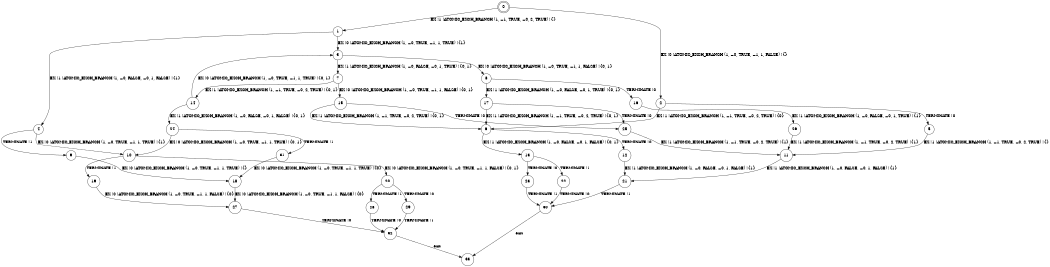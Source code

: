digraph BCG {
size = "7, 10.5";
center = TRUE;
node [shape = circle];
0 [peripheries = 2];
0 -> 1 [label = "EX !1 !ATOMIC_EXCH_BRANCH (1, +1, TRUE, +0, 2, TRUE) !{}"];
0 -> 2 [label = "EX !0 !ATOMIC_EXCH_BRANCH (1, +0, TRUE, +1, 1, FALSE) !{}"];
1 -> 3 [label = "EX !0 !ATOMIC_EXCH_BRANCH (1, +0, TRUE, +1, 1, TRUE) !{1}"];
1 -> 4 [label = "EX !1 !ATOMIC_EXCH_BRANCH (1, +0, FALSE, +0, 1, FALSE) !{1}"];
2 -> 5 [label = "TERMINATE !0"];
2 -> 6 [label = "EX !1 !ATOMIC_EXCH_BRANCH (1, +1, TRUE, +0, 2, TRUE) !{0}"];
3 -> 7 [label = "EX !1 !ATOMIC_EXCH_BRANCH (1, +0, FALSE, +0, 1, TRUE) !{0, 1}"];
3 -> 8 [label = "EX !0 !ATOMIC_EXCH_BRANCH (1, +0, TRUE, +1, 1, FALSE) !{0, 1}"];
4 -> 9 [label = "TERMINATE !1"];
4 -> 10 [label = "EX !0 !ATOMIC_EXCH_BRANCH (1, +0, TRUE, +1, 1, TRUE) !{1}"];
5 -> 11 [label = "EX !1 !ATOMIC_EXCH_BRANCH (1, +1, TRUE, +0, 2, TRUE) !{}"];
6 -> 12 [label = "TERMINATE !0"];
6 -> 13 [label = "EX !1 !ATOMIC_EXCH_BRANCH (1, +0, FALSE, +0, 1, FALSE) !{0, 1}"];
7 -> 14 [label = "EX !1 !ATOMIC_EXCH_BRANCH (1, +1, TRUE, +0, 2, TRUE) !{0, 1}"];
7 -> 15 [label = "EX !0 !ATOMIC_EXCH_BRANCH (1, +0, TRUE, +1, 1, FALSE) !{0, 1}"];
8 -> 16 [label = "TERMINATE !0"];
8 -> 17 [label = "EX !1 !ATOMIC_EXCH_BRANCH (1, +0, FALSE, +0, 1, TRUE) !{0, 1}"];
9 -> 18 [label = "EX !0 !ATOMIC_EXCH_BRANCH (1, +0, TRUE, +1, 1, TRUE) !{}"];
10 -> 19 [label = "TERMINATE !1"];
10 -> 20 [label = "EX !0 !ATOMIC_EXCH_BRANCH (1, +0, TRUE, +1, 1, FALSE) !{0, 1}"];
11 -> 21 [label = "EX !1 !ATOMIC_EXCH_BRANCH (1, +0, FALSE, +0, 1, FALSE) !{1}"];
12 -> 21 [label = "EX !1 !ATOMIC_EXCH_BRANCH (1, +0, FALSE, +0, 1, FALSE) !{1}"];
13 -> 22 [label = "TERMINATE !1"];
13 -> 23 [label = "TERMINATE !0"];
14 -> 24 [label = "EX !1 !ATOMIC_EXCH_BRANCH (1, +0, FALSE, +0, 1, FALSE) !{0, 1}"];
14 -> 3 [label = "EX !0 !ATOMIC_EXCH_BRANCH (1, +0, TRUE, +1, 1, TRUE) !{0, 1}"];
15 -> 25 [label = "TERMINATE !0"];
15 -> 6 [label = "EX !1 !ATOMIC_EXCH_BRANCH (1, +1, TRUE, +0, 2, TRUE) !{0, 1}"];
16 -> 26 [label = "EX !1 !ATOMIC_EXCH_BRANCH (1, +0, FALSE, +0, 1, TRUE) !{1}"];
17 -> 25 [label = "TERMINATE !0"];
17 -> 6 [label = "EX !1 !ATOMIC_EXCH_BRANCH (1, +1, TRUE, +0, 2, TRUE) !{0, 1}"];
18 -> 27 [label = "EX !0 !ATOMIC_EXCH_BRANCH (1, +0, TRUE, +1, 1, FALSE) !{0}"];
19 -> 27 [label = "EX !0 !ATOMIC_EXCH_BRANCH (1, +0, TRUE, +1, 1, FALSE) !{0}"];
20 -> 28 [label = "TERMINATE !1"];
20 -> 29 [label = "TERMINATE !0"];
21 -> 30 [label = "TERMINATE !1"];
22 -> 30 [label = "TERMINATE !0"];
23 -> 30 [label = "TERMINATE !1"];
24 -> 31 [label = "TERMINATE !1"];
24 -> 10 [label = "EX !0 !ATOMIC_EXCH_BRANCH (1, +0, TRUE, +1, 1, TRUE) !{0, 1}"];
25 -> 11 [label = "EX !1 !ATOMIC_EXCH_BRANCH (1, +1, TRUE, +0, 2, TRUE) !{1}"];
26 -> 11 [label = "EX !1 !ATOMIC_EXCH_BRANCH (1, +1, TRUE, +0, 2, TRUE) !{1}"];
27 -> 32 [label = "TERMINATE !0"];
28 -> 32 [label = "TERMINATE !0"];
29 -> 32 [label = "TERMINATE !1"];
30 -> 33 [label = "exit"];
31 -> 18 [label = "EX !0 !ATOMIC_EXCH_BRANCH (1, +0, TRUE, +1, 1, TRUE) !{0}"];
32 -> 33 [label = "exit"];
}
